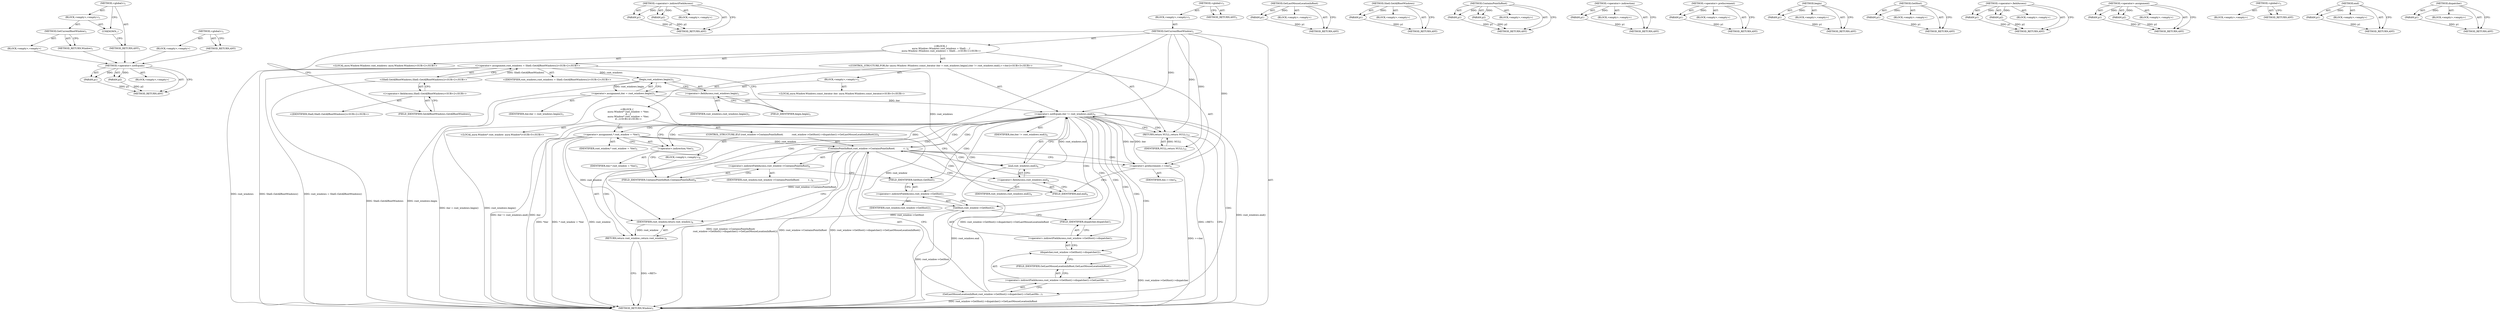 digraph "&lt;global&gt;" {
vulnerable_101 [label=<(METHOD,&lt;operator&gt;.notEquals)>];
vulnerable_102 [label=<(PARAM,p1)>];
vulnerable_103 [label=<(PARAM,p2)>];
vulnerable_104 [label=<(BLOCK,&lt;empty&gt;,&lt;empty&gt;)>];
vulnerable_105 [label=<(METHOD_RETURN,ANY)>];
vulnerable_123 [label=<(METHOD,&lt;operator&gt;.indirectFieldAccess)>];
vulnerable_124 [label=<(PARAM,p1)>];
vulnerable_125 [label=<(PARAM,p2)>];
vulnerable_126 [label=<(BLOCK,&lt;empty&gt;,&lt;empty&gt;)>];
vulnerable_127 [label=<(METHOD_RETURN,ANY)>];
vulnerable_6 [label=<(METHOD,&lt;global&gt;)<SUB>1</SUB>>];
vulnerable_7 [label=<(BLOCK,&lt;empty&gt;,&lt;empty&gt;)<SUB>1</SUB>>];
vulnerable_8 [label=<(METHOD,GetCurrentRootWindow)<SUB>1</SUB>>];
vulnerable_9 [label="<(BLOCK,{
  aura::Window::Windows root_windows = Shell:...,{
  aura::Window::Windows root_windows = Shell:...)<SUB>1</SUB>>"];
vulnerable_10 [label="<(LOCAL,aura.Window.Windows root_windows: aura.Window.Windows)<SUB>2</SUB>>"];
vulnerable_11 [label="<(&lt;operator&gt;.assignment,root_windows = Shell::GetAllRootWindows())<SUB>2</SUB>>"];
vulnerable_12 [label="<(IDENTIFIER,root_windows,root_windows = Shell::GetAllRootWindows())<SUB>2</SUB>>"];
vulnerable_13 [label="<(Shell.GetAllRootWindows,Shell::GetAllRootWindows())<SUB>2</SUB>>"];
vulnerable_14 [label="<(&lt;operator&gt;.fieldAccess,Shell::GetAllRootWindows)<SUB>2</SUB>>"];
vulnerable_15 [label="<(IDENTIFIER,Shell,Shell::GetAllRootWindows())<SUB>2</SUB>>"];
vulnerable_16 [label=<(FIELD_IDENTIFIER,GetAllRootWindows,GetAllRootWindows)<SUB>2</SUB>>];
vulnerable_17 [label="<(CONTROL_STRUCTURE,FOR,for (aura::Window::Windows::const_iterator iter = root_windows.begin();iter != root_windows.end();++iter))<SUB>3</SUB>>"];
vulnerable_18 [label=<(BLOCK,&lt;empty&gt;,&lt;empty&gt;)<SUB>3</SUB>>];
vulnerable_19 [label="<(LOCAL,aura.Window.Windows.const_iterator iter: aura.Window.Windows.const_iterator)<SUB>3</SUB>>"];
vulnerable_20 [label=<(&lt;operator&gt;.assignment,iter = root_windows.begin())<SUB>3</SUB>>];
vulnerable_21 [label=<(IDENTIFIER,iter,iter = root_windows.begin())<SUB>3</SUB>>];
vulnerable_22 [label=<(begin,root_windows.begin())<SUB>3</SUB>>];
vulnerable_23 [label=<(&lt;operator&gt;.fieldAccess,root_windows.begin)<SUB>3</SUB>>];
vulnerable_24 [label=<(IDENTIFIER,root_windows,root_windows.begin())<SUB>3</SUB>>];
vulnerable_25 [label=<(FIELD_IDENTIFIER,begin,begin)<SUB>3</SUB>>];
vulnerable_26 [label=<(&lt;operator&gt;.notEquals,iter != root_windows.end())<SUB>4</SUB>>];
vulnerable_27 [label=<(IDENTIFIER,iter,iter != root_windows.end())<SUB>4</SUB>>];
vulnerable_28 [label=<(end,root_windows.end())<SUB>4</SUB>>];
vulnerable_29 [label=<(&lt;operator&gt;.fieldAccess,root_windows.end)<SUB>4</SUB>>];
vulnerable_30 [label=<(IDENTIFIER,root_windows,root_windows.end())<SUB>4</SUB>>];
vulnerable_31 [label=<(FIELD_IDENTIFIER,end,end)<SUB>4</SUB>>];
vulnerable_32 [label=<(&lt;operator&gt;.preIncrement,++iter)<SUB>4</SUB>>];
vulnerable_33 [label=<(IDENTIFIER,iter,++iter)<SUB>4</SUB>>];
vulnerable_34 [label="<(BLOCK,{
    aura::Window* root_window = *iter;
    if...,{
    aura::Window* root_window = *iter;
    if...)<SUB>4</SUB>>"];
vulnerable_35 [label="<(LOCAL,aura.Window* root_window: aura.Window*)<SUB>5</SUB>>"];
vulnerable_36 [label=<(&lt;operator&gt;.assignment,* root_window = *iter)<SUB>5</SUB>>];
vulnerable_37 [label=<(IDENTIFIER,root_window,* root_window = *iter)<SUB>5</SUB>>];
vulnerable_38 [label=<(&lt;operator&gt;.indirection,*iter)<SUB>5</SUB>>];
vulnerable_39 [label=<(IDENTIFIER,iter,* root_window = *iter)<SUB>5</SUB>>];
vulnerable_40 [label=<(CONTROL_STRUCTURE,IF,if (root_window-&gt;ContainsPointInRoot(
            root_window-&gt;GetHost()-&gt;dispatcher()-&gt;GetLastMouseLocationInRoot())))<SUB>6</SUB>>];
vulnerable_41 [label=<(ContainsPointInRoot,root_window-&gt;ContainsPointInRoot(
            r...)<SUB>6</SUB>>];
vulnerable_42 [label=<(&lt;operator&gt;.indirectFieldAccess,root_window-&gt;ContainsPointInRoot)<SUB>6</SUB>>];
vulnerable_43 [label=<(IDENTIFIER,root_window,root_window-&gt;ContainsPointInRoot(
            r...)<SUB>6</SUB>>];
vulnerable_44 [label=<(FIELD_IDENTIFIER,ContainsPointInRoot,ContainsPointInRoot)<SUB>6</SUB>>];
vulnerable_45 [label=<(GetLastMouseLocationInRoot,root_window-&gt;GetHost()-&gt;dispatcher()-&gt;GetLastMo...)<SUB>7</SUB>>];
vulnerable_46 [label=<(&lt;operator&gt;.indirectFieldAccess,root_window-&gt;GetHost()-&gt;dispatcher()-&gt;GetLastMo...)<SUB>7</SUB>>];
vulnerable_47 [label=<(dispatcher,root_window-&gt;GetHost()-&gt;dispatcher())<SUB>7</SUB>>];
vulnerable_48 [label=<(&lt;operator&gt;.indirectFieldAccess,root_window-&gt;GetHost()-&gt;dispatcher)<SUB>7</SUB>>];
vulnerable_49 [label=<(GetHost,root_window-&gt;GetHost())<SUB>7</SUB>>];
vulnerable_50 [label=<(&lt;operator&gt;.indirectFieldAccess,root_window-&gt;GetHost)<SUB>7</SUB>>];
vulnerable_51 [label=<(IDENTIFIER,root_window,root_window-&gt;GetHost())<SUB>7</SUB>>];
vulnerable_52 [label=<(FIELD_IDENTIFIER,GetHost,GetHost)<SUB>7</SUB>>];
vulnerable_53 [label=<(FIELD_IDENTIFIER,dispatcher,dispatcher)<SUB>7</SUB>>];
vulnerable_54 [label=<(FIELD_IDENTIFIER,GetLastMouseLocationInRoot,GetLastMouseLocationInRoot)<SUB>7</SUB>>];
vulnerable_55 [label=<(BLOCK,&lt;empty&gt;,&lt;empty&gt;)<SUB>8</SUB>>];
vulnerable_56 [label=<(RETURN,return root_window;,return root_window;)<SUB>8</SUB>>];
vulnerable_57 [label=<(IDENTIFIER,root_window,return root_window;)<SUB>8</SUB>>];
vulnerable_58 [label=<(RETURN,return NULL;,return NULL;)<SUB>10</SUB>>];
vulnerable_59 [label=<(IDENTIFIER,NULL,return NULL;)<SUB>10</SUB>>];
vulnerable_60 [label=<(METHOD_RETURN,Window)<SUB>1</SUB>>];
vulnerable_62 [label=<(METHOD_RETURN,ANY)<SUB>1</SUB>>];
vulnerable_128 [label=<(METHOD,GetLastMouseLocationInRoot)>];
vulnerable_129 [label=<(PARAM,p1)>];
vulnerable_130 [label=<(BLOCK,&lt;empty&gt;,&lt;empty&gt;)>];
vulnerable_131 [label=<(METHOD_RETURN,ANY)>];
vulnerable_88 [label=<(METHOD,Shell.GetAllRootWindows)>];
vulnerable_89 [label=<(PARAM,p1)>];
vulnerable_90 [label=<(BLOCK,&lt;empty&gt;,&lt;empty&gt;)>];
vulnerable_91 [label=<(METHOD_RETURN,ANY)>];
vulnerable_118 [label=<(METHOD,ContainsPointInRoot)>];
vulnerable_119 [label=<(PARAM,p1)>];
vulnerable_120 [label=<(PARAM,p2)>];
vulnerable_121 [label=<(BLOCK,&lt;empty&gt;,&lt;empty&gt;)>];
vulnerable_122 [label=<(METHOD_RETURN,ANY)>];
vulnerable_114 [label=<(METHOD,&lt;operator&gt;.indirection)>];
vulnerable_115 [label=<(PARAM,p1)>];
vulnerable_116 [label=<(BLOCK,&lt;empty&gt;,&lt;empty&gt;)>];
vulnerable_117 [label=<(METHOD_RETURN,ANY)>];
vulnerable_110 [label=<(METHOD,&lt;operator&gt;.preIncrement)>];
vulnerable_111 [label=<(PARAM,p1)>];
vulnerable_112 [label=<(BLOCK,&lt;empty&gt;,&lt;empty&gt;)>];
vulnerable_113 [label=<(METHOD_RETURN,ANY)>];
vulnerable_97 [label=<(METHOD,begin)>];
vulnerable_98 [label=<(PARAM,p1)>];
vulnerable_99 [label=<(BLOCK,&lt;empty&gt;,&lt;empty&gt;)>];
vulnerable_100 [label=<(METHOD_RETURN,ANY)>];
vulnerable_136 [label=<(METHOD,GetHost)>];
vulnerable_137 [label=<(PARAM,p1)>];
vulnerable_138 [label=<(BLOCK,&lt;empty&gt;,&lt;empty&gt;)>];
vulnerable_139 [label=<(METHOD_RETURN,ANY)>];
vulnerable_92 [label=<(METHOD,&lt;operator&gt;.fieldAccess)>];
vulnerable_93 [label=<(PARAM,p1)>];
vulnerable_94 [label=<(PARAM,p2)>];
vulnerable_95 [label=<(BLOCK,&lt;empty&gt;,&lt;empty&gt;)>];
vulnerable_96 [label=<(METHOD_RETURN,ANY)>];
vulnerable_83 [label=<(METHOD,&lt;operator&gt;.assignment)>];
vulnerable_84 [label=<(PARAM,p1)>];
vulnerable_85 [label=<(PARAM,p2)>];
vulnerable_86 [label=<(BLOCK,&lt;empty&gt;,&lt;empty&gt;)>];
vulnerable_87 [label=<(METHOD_RETURN,ANY)>];
vulnerable_77 [label=<(METHOD,&lt;global&gt;)<SUB>1</SUB>>];
vulnerable_78 [label=<(BLOCK,&lt;empty&gt;,&lt;empty&gt;)>];
vulnerable_79 [label=<(METHOD_RETURN,ANY)>];
vulnerable_106 [label=<(METHOD,end)>];
vulnerable_107 [label=<(PARAM,p1)>];
vulnerable_108 [label=<(BLOCK,&lt;empty&gt;,&lt;empty&gt;)>];
vulnerable_109 [label=<(METHOD_RETURN,ANY)>];
vulnerable_132 [label=<(METHOD,dispatcher)>];
vulnerable_133 [label=<(PARAM,p1)>];
vulnerable_134 [label=<(BLOCK,&lt;empty&gt;,&lt;empty&gt;)>];
vulnerable_135 [label=<(METHOD_RETURN,ANY)>];
fixed_6 [label=<(METHOD,&lt;global&gt;)<SUB>1</SUB>>];
fixed_7 [label=<(BLOCK,&lt;empty&gt;,&lt;empty&gt;)<SUB>1</SUB>>];
fixed_8 [label=<(METHOD,GetCurrentRootWindow)<SUB>1</SUB>>];
fixed_9 [label=<(BLOCK,&lt;empty&gt;,&lt;empty&gt;)>];
fixed_10 [label=<(METHOD_RETURN,Window)<SUB>1</SUB>>];
fixed_12 [label=<(UNKNOWN,,)>];
fixed_13 [label=<(METHOD_RETURN,ANY)<SUB>1</SUB>>];
fixed_22 [label=<(METHOD,&lt;global&gt;)<SUB>1</SUB>>];
fixed_23 [label=<(BLOCK,&lt;empty&gt;,&lt;empty&gt;)>];
fixed_24 [label=<(METHOD_RETURN,ANY)>];
vulnerable_101 -> vulnerable_102  [key=0, label="AST: "];
vulnerable_101 -> vulnerable_102  [key=1, label="DDG: "];
vulnerable_101 -> vulnerable_104  [key=0, label="AST: "];
vulnerable_101 -> vulnerable_103  [key=0, label="AST: "];
vulnerable_101 -> vulnerable_103  [key=1, label="DDG: "];
vulnerable_101 -> vulnerable_105  [key=0, label="AST: "];
vulnerable_101 -> vulnerable_105  [key=1, label="CFG: "];
vulnerable_102 -> vulnerable_105  [key=0, label="DDG: p1"];
vulnerable_103 -> vulnerable_105  [key=0, label="DDG: p2"];
vulnerable_123 -> vulnerable_124  [key=0, label="AST: "];
vulnerable_123 -> vulnerable_124  [key=1, label="DDG: "];
vulnerable_123 -> vulnerable_126  [key=0, label="AST: "];
vulnerable_123 -> vulnerable_125  [key=0, label="AST: "];
vulnerable_123 -> vulnerable_125  [key=1, label="DDG: "];
vulnerable_123 -> vulnerable_127  [key=0, label="AST: "];
vulnerable_123 -> vulnerable_127  [key=1, label="CFG: "];
vulnerable_124 -> vulnerable_127  [key=0, label="DDG: p1"];
vulnerable_125 -> vulnerable_127  [key=0, label="DDG: p2"];
vulnerable_6 -> vulnerable_7  [key=0, label="AST: "];
vulnerable_6 -> vulnerable_62  [key=0, label="AST: "];
vulnerable_6 -> vulnerable_62  [key=1, label="CFG: "];
vulnerable_7 -> vulnerable_8  [key=0, label="AST: "];
vulnerable_8 -> vulnerable_9  [key=0, label="AST: "];
vulnerable_8 -> vulnerable_60  [key=0, label="AST: "];
vulnerable_8 -> vulnerable_16  [key=0, label="CFG: "];
vulnerable_8 -> vulnerable_58  [key=0, label="DDG: "];
vulnerable_8 -> vulnerable_59  [key=0, label="DDG: "];
vulnerable_8 -> vulnerable_26  [key=0, label="DDG: "];
vulnerable_8 -> vulnerable_32  [key=0, label="DDG: "];
vulnerable_8 -> vulnerable_57  [key=0, label="DDG: "];
vulnerable_9 -> vulnerable_10  [key=0, label="AST: "];
vulnerable_9 -> vulnerable_11  [key=0, label="AST: "];
vulnerable_9 -> vulnerable_17  [key=0, label="AST: "];
vulnerable_9 -> vulnerable_58  [key=0, label="AST: "];
vulnerable_11 -> vulnerable_12  [key=0, label="AST: "];
vulnerable_11 -> vulnerable_13  [key=0, label="AST: "];
vulnerable_11 -> vulnerable_25  [key=0, label="CFG: "];
vulnerable_11 -> vulnerable_60  [key=0, label="DDG: root_windows"];
vulnerable_11 -> vulnerable_60  [key=1, label="DDG: Shell::GetAllRootWindows()"];
vulnerable_11 -> vulnerable_60  [key=2, label="DDG: root_windows = Shell::GetAllRootWindows()"];
vulnerable_11 -> vulnerable_28  [key=0, label="DDG: root_windows"];
vulnerable_11 -> vulnerable_22  [key=0, label="DDG: root_windows"];
vulnerable_13 -> vulnerable_14  [key=0, label="AST: "];
vulnerable_13 -> vulnerable_11  [key=0, label="CFG: "];
vulnerable_13 -> vulnerable_11  [key=1, label="DDG: Shell::GetAllRootWindows"];
vulnerable_13 -> vulnerable_60  [key=0, label="DDG: Shell::GetAllRootWindows"];
vulnerable_14 -> vulnerable_15  [key=0, label="AST: "];
vulnerable_14 -> vulnerable_16  [key=0, label="AST: "];
vulnerable_14 -> vulnerable_13  [key=0, label="CFG: "];
vulnerable_16 -> vulnerable_14  [key=0, label="CFG: "];
vulnerable_17 -> vulnerable_18  [key=0, label="AST: "];
vulnerable_17 -> vulnerable_26  [key=0, label="AST: "];
vulnerable_17 -> vulnerable_32  [key=0, label="AST: "];
vulnerable_17 -> vulnerable_34  [key=0, label="AST: "];
vulnerable_18 -> vulnerable_19  [key=0, label="AST: "];
vulnerable_18 -> vulnerable_20  [key=0, label="AST: "];
vulnerable_20 -> vulnerable_21  [key=0, label="AST: "];
vulnerable_20 -> vulnerable_22  [key=0, label="AST: "];
vulnerable_20 -> vulnerable_31  [key=0, label="CFG: "];
vulnerable_20 -> vulnerable_60  [key=0, label="DDG: root_windows.begin()"];
vulnerable_20 -> vulnerable_60  [key=1, label="DDG: iter = root_windows.begin()"];
vulnerable_20 -> vulnerable_26  [key=0, label="DDG: iter"];
vulnerable_22 -> vulnerable_23  [key=0, label="AST: "];
vulnerable_22 -> vulnerable_20  [key=0, label="CFG: "];
vulnerable_22 -> vulnerable_20  [key=1, label="DDG: root_windows.begin"];
vulnerable_22 -> vulnerable_60  [key=0, label="DDG: root_windows.begin"];
vulnerable_23 -> vulnerable_24  [key=0, label="AST: "];
vulnerable_23 -> vulnerable_25  [key=0, label="AST: "];
vulnerable_23 -> vulnerable_22  [key=0, label="CFG: "];
vulnerable_25 -> vulnerable_23  [key=0, label="CFG: "];
vulnerable_26 -> vulnerable_27  [key=0, label="AST: "];
vulnerable_26 -> vulnerable_28  [key=0, label="AST: "];
vulnerable_26 -> vulnerable_38  [key=0, label="CFG: "];
vulnerable_26 -> vulnerable_38  [key=1, label="CDG: "];
vulnerable_26 -> vulnerable_58  [key=0, label="CFG: "];
vulnerable_26 -> vulnerable_58  [key=1, label="CDG: "];
vulnerable_26 -> vulnerable_60  [key=0, label="DDG: iter"];
vulnerable_26 -> vulnerable_60  [key=1, label="DDG: root_windows.end()"];
vulnerable_26 -> vulnerable_60  [key=2, label="DDG: iter != root_windows.end()"];
vulnerable_26 -> vulnerable_32  [key=0, label="DDG: iter"];
vulnerable_26 -> vulnerable_47  [key=0, label="CDG: "];
vulnerable_26 -> vulnerable_48  [key=0, label="CDG: "];
vulnerable_26 -> vulnerable_49  [key=0, label="CDG: "];
vulnerable_26 -> vulnerable_42  [key=0, label="CDG: "];
vulnerable_26 -> vulnerable_36  [key=0, label="CDG: "];
vulnerable_26 -> vulnerable_52  [key=0, label="CDG: "];
vulnerable_26 -> vulnerable_46  [key=0, label="CDG: "];
vulnerable_26 -> vulnerable_53  [key=0, label="CDG: "];
vulnerable_26 -> vulnerable_41  [key=0, label="CDG: "];
vulnerable_26 -> vulnerable_45  [key=0, label="CDG: "];
vulnerable_26 -> vulnerable_50  [key=0, label="CDG: "];
vulnerable_26 -> vulnerable_44  [key=0, label="CDG: "];
vulnerable_26 -> vulnerable_54  [key=0, label="CDG: "];
vulnerable_28 -> vulnerable_29  [key=0, label="AST: "];
vulnerable_28 -> vulnerable_26  [key=0, label="CFG: "];
vulnerable_28 -> vulnerable_26  [key=1, label="DDG: root_windows.end"];
vulnerable_28 -> vulnerable_60  [key=0, label="DDG: root_windows.end"];
vulnerable_29 -> vulnerable_30  [key=0, label="AST: "];
vulnerable_29 -> vulnerable_31  [key=0, label="AST: "];
vulnerable_29 -> vulnerable_28  [key=0, label="CFG: "];
vulnerable_31 -> vulnerable_29  [key=0, label="CFG: "];
vulnerable_32 -> vulnerable_33  [key=0, label="AST: "];
vulnerable_32 -> vulnerable_31  [key=0, label="CFG: "];
vulnerable_32 -> vulnerable_60  [key=0, label="DDG: ++iter"];
vulnerable_32 -> vulnerable_26  [key=0, label="DDG: iter"];
vulnerable_34 -> vulnerable_35  [key=0, label="AST: "];
vulnerable_34 -> vulnerable_36  [key=0, label="AST: "];
vulnerable_34 -> vulnerable_40  [key=0, label="AST: "];
vulnerable_36 -> vulnerable_37  [key=0, label="AST: "];
vulnerable_36 -> vulnerable_38  [key=0, label="AST: "];
vulnerable_36 -> vulnerable_44  [key=0, label="CFG: "];
vulnerable_36 -> vulnerable_60  [key=0, label="DDG: root_window"];
vulnerable_36 -> vulnerable_60  [key=1, label="DDG: *iter"];
vulnerable_36 -> vulnerable_60  [key=2, label="DDG: * root_window = *iter"];
vulnerable_36 -> vulnerable_41  [key=0, label="DDG: root_window"];
vulnerable_36 -> vulnerable_57  [key=0, label="DDG: root_window"];
vulnerable_36 -> vulnerable_49  [key=0, label="DDG: root_window"];
vulnerable_38 -> vulnerable_39  [key=0, label="AST: "];
vulnerable_38 -> vulnerable_36  [key=0, label="CFG: "];
vulnerable_40 -> vulnerable_41  [key=0, label="AST: "];
vulnerable_40 -> vulnerable_55  [key=0, label="AST: "];
vulnerable_41 -> vulnerable_42  [key=0, label="AST: "];
vulnerable_41 -> vulnerable_45  [key=0, label="AST: "];
vulnerable_41 -> vulnerable_56  [key=0, label="CFG: "];
vulnerable_41 -> vulnerable_56  [key=1, label="CDG: "];
vulnerable_41 -> vulnerable_32  [key=0, label="CFG: "];
vulnerable_41 -> vulnerable_32  [key=1, label="CDG: "];
vulnerable_41 -> vulnerable_60  [key=0, label="DDG: root_window-&gt;ContainsPointInRoot"];
vulnerable_41 -> vulnerable_60  [key=1, label="DDG: root_window-&gt;GetHost()-&gt;dispatcher()-&gt;GetLastMouseLocationInRoot()"];
vulnerable_41 -> vulnerable_60  [key=2, label="DDG: root_window-&gt;ContainsPointInRoot(
            root_window-&gt;GetHost()-&gt;dispatcher()-&gt;GetLastMouseLocationInRoot())"];
vulnerable_41 -> vulnerable_57  [key=0, label="DDG: root_window-&gt;ContainsPointInRoot"];
vulnerable_41 -> vulnerable_26  [key=0, label="CDG: "];
vulnerable_41 -> vulnerable_28  [key=0, label="CDG: "];
vulnerable_41 -> vulnerable_29  [key=0, label="CDG: "];
vulnerable_41 -> vulnerable_31  [key=0, label="CDG: "];
vulnerable_42 -> vulnerable_43  [key=0, label="AST: "];
vulnerable_42 -> vulnerable_44  [key=0, label="AST: "];
vulnerable_42 -> vulnerable_52  [key=0, label="CFG: "];
vulnerable_44 -> vulnerable_42  [key=0, label="CFG: "];
vulnerable_45 -> vulnerable_46  [key=0, label="AST: "];
vulnerable_45 -> vulnerable_41  [key=0, label="CFG: "];
vulnerable_45 -> vulnerable_41  [key=1, label="DDG: root_window-&gt;GetHost()-&gt;dispatcher()-&gt;GetLastMouseLocationInRoot"];
vulnerable_45 -> vulnerable_60  [key=0, label="DDG: root_window-&gt;GetHost()-&gt;dispatcher()-&gt;GetLastMouseLocationInRoot"];
vulnerable_46 -> vulnerable_47  [key=0, label="AST: "];
vulnerable_46 -> vulnerable_54  [key=0, label="AST: "];
vulnerable_46 -> vulnerable_45  [key=0, label="CFG: "];
vulnerable_47 -> vulnerable_48  [key=0, label="AST: "];
vulnerable_47 -> vulnerable_54  [key=0, label="CFG: "];
vulnerable_47 -> vulnerable_60  [key=0, label="DDG: root_window-&gt;GetHost()-&gt;dispatcher"];
vulnerable_48 -> vulnerable_49  [key=0, label="AST: "];
vulnerable_48 -> vulnerable_53  [key=0, label="AST: "];
vulnerable_48 -> vulnerable_47  [key=0, label="CFG: "];
vulnerable_49 -> vulnerable_50  [key=0, label="AST: "];
vulnerable_49 -> vulnerable_53  [key=0, label="CFG: "];
vulnerable_49 -> vulnerable_60  [key=0, label="DDG: root_window-&gt;GetHost"];
vulnerable_49 -> vulnerable_57  [key=0, label="DDG: root_window-&gt;GetHost"];
vulnerable_50 -> vulnerable_51  [key=0, label="AST: "];
vulnerable_50 -> vulnerable_52  [key=0, label="AST: "];
vulnerable_50 -> vulnerable_49  [key=0, label="CFG: "];
vulnerable_52 -> vulnerable_50  [key=0, label="CFG: "];
vulnerable_53 -> vulnerable_48  [key=0, label="CFG: "];
vulnerable_54 -> vulnerable_46  [key=0, label="CFG: "];
vulnerable_55 -> vulnerable_56  [key=0, label="AST: "];
vulnerable_56 -> vulnerable_57  [key=0, label="AST: "];
vulnerable_56 -> vulnerable_60  [key=0, label="CFG: "];
vulnerable_56 -> vulnerable_60  [key=1, label="DDG: &lt;RET&gt;"];
vulnerable_57 -> vulnerable_56  [key=0, label="DDG: root_window"];
vulnerable_58 -> vulnerable_59  [key=0, label="AST: "];
vulnerable_58 -> vulnerable_60  [key=0, label="CFG: "];
vulnerable_58 -> vulnerable_60  [key=1, label="DDG: &lt;RET&gt;"];
vulnerable_59 -> vulnerable_58  [key=0, label="DDG: NULL"];
vulnerable_128 -> vulnerable_129  [key=0, label="AST: "];
vulnerable_128 -> vulnerable_129  [key=1, label="DDG: "];
vulnerable_128 -> vulnerable_130  [key=0, label="AST: "];
vulnerable_128 -> vulnerable_131  [key=0, label="AST: "];
vulnerable_128 -> vulnerable_131  [key=1, label="CFG: "];
vulnerable_129 -> vulnerable_131  [key=0, label="DDG: p1"];
vulnerable_88 -> vulnerable_89  [key=0, label="AST: "];
vulnerable_88 -> vulnerable_89  [key=1, label="DDG: "];
vulnerable_88 -> vulnerable_90  [key=0, label="AST: "];
vulnerable_88 -> vulnerable_91  [key=0, label="AST: "];
vulnerable_88 -> vulnerable_91  [key=1, label="CFG: "];
vulnerable_89 -> vulnerable_91  [key=0, label="DDG: p1"];
vulnerable_118 -> vulnerable_119  [key=0, label="AST: "];
vulnerable_118 -> vulnerable_119  [key=1, label="DDG: "];
vulnerable_118 -> vulnerable_121  [key=0, label="AST: "];
vulnerable_118 -> vulnerable_120  [key=0, label="AST: "];
vulnerable_118 -> vulnerable_120  [key=1, label="DDG: "];
vulnerable_118 -> vulnerable_122  [key=0, label="AST: "];
vulnerable_118 -> vulnerable_122  [key=1, label="CFG: "];
vulnerable_119 -> vulnerable_122  [key=0, label="DDG: p1"];
vulnerable_120 -> vulnerable_122  [key=0, label="DDG: p2"];
vulnerable_114 -> vulnerable_115  [key=0, label="AST: "];
vulnerable_114 -> vulnerable_115  [key=1, label="DDG: "];
vulnerable_114 -> vulnerable_116  [key=0, label="AST: "];
vulnerable_114 -> vulnerable_117  [key=0, label="AST: "];
vulnerable_114 -> vulnerable_117  [key=1, label="CFG: "];
vulnerable_115 -> vulnerable_117  [key=0, label="DDG: p1"];
vulnerable_110 -> vulnerable_111  [key=0, label="AST: "];
vulnerable_110 -> vulnerable_111  [key=1, label="DDG: "];
vulnerable_110 -> vulnerable_112  [key=0, label="AST: "];
vulnerable_110 -> vulnerable_113  [key=0, label="AST: "];
vulnerable_110 -> vulnerable_113  [key=1, label="CFG: "];
vulnerable_111 -> vulnerable_113  [key=0, label="DDG: p1"];
vulnerable_97 -> vulnerable_98  [key=0, label="AST: "];
vulnerable_97 -> vulnerable_98  [key=1, label="DDG: "];
vulnerable_97 -> vulnerable_99  [key=0, label="AST: "];
vulnerable_97 -> vulnerable_100  [key=0, label="AST: "];
vulnerable_97 -> vulnerable_100  [key=1, label="CFG: "];
vulnerable_98 -> vulnerable_100  [key=0, label="DDG: p1"];
vulnerable_136 -> vulnerable_137  [key=0, label="AST: "];
vulnerable_136 -> vulnerable_137  [key=1, label="DDG: "];
vulnerable_136 -> vulnerable_138  [key=0, label="AST: "];
vulnerable_136 -> vulnerable_139  [key=0, label="AST: "];
vulnerable_136 -> vulnerable_139  [key=1, label="CFG: "];
vulnerable_137 -> vulnerable_139  [key=0, label="DDG: p1"];
vulnerable_92 -> vulnerable_93  [key=0, label="AST: "];
vulnerable_92 -> vulnerable_93  [key=1, label="DDG: "];
vulnerable_92 -> vulnerable_95  [key=0, label="AST: "];
vulnerable_92 -> vulnerable_94  [key=0, label="AST: "];
vulnerable_92 -> vulnerable_94  [key=1, label="DDG: "];
vulnerable_92 -> vulnerable_96  [key=0, label="AST: "];
vulnerable_92 -> vulnerable_96  [key=1, label="CFG: "];
vulnerable_93 -> vulnerable_96  [key=0, label="DDG: p1"];
vulnerable_94 -> vulnerable_96  [key=0, label="DDG: p2"];
vulnerable_83 -> vulnerable_84  [key=0, label="AST: "];
vulnerable_83 -> vulnerable_84  [key=1, label="DDG: "];
vulnerable_83 -> vulnerable_86  [key=0, label="AST: "];
vulnerable_83 -> vulnerable_85  [key=0, label="AST: "];
vulnerable_83 -> vulnerable_85  [key=1, label="DDG: "];
vulnerable_83 -> vulnerable_87  [key=0, label="AST: "];
vulnerable_83 -> vulnerable_87  [key=1, label="CFG: "];
vulnerable_84 -> vulnerable_87  [key=0, label="DDG: p1"];
vulnerable_85 -> vulnerable_87  [key=0, label="DDG: p2"];
vulnerable_77 -> vulnerable_78  [key=0, label="AST: "];
vulnerable_77 -> vulnerable_79  [key=0, label="AST: "];
vulnerable_77 -> vulnerable_79  [key=1, label="CFG: "];
vulnerable_106 -> vulnerable_107  [key=0, label="AST: "];
vulnerable_106 -> vulnerable_107  [key=1, label="DDG: "];
vulnerable_106 -> vulnerable_108  [key=0, label="AST: "];
vulnerable_106 -> vulnerable_109  [key=0, label="AST: "];
vulnerable_106 -> vulnerable_109  [key=1, label="CFG: "];
vulnerable_107 -> vulnerable_109  [key=0, label="DDG: p1"];
vulnerable_132 -> vulnerable_133  [key=0, label="AST: "];
vulnerable_132 -> vulnerable_133  [key=1, label="DDG: "];
vulnerable_132 -> vulnerable_134  [key=0, label="AST: "];
vulnerable_132 -> vulnerable_135  [key=0, label="AST: "];
vulnerable_132 -> vulnerable_135  [key=1, label="CFG: "];
vulnerable_133 -> vulnerable_135  [key=0, label="DDG: p1"];
fixed_6 -> fixed_7  [key=0, label="AST: "];
fixed_6 -> fixed_13  [key=0, label="AST: "];
fixed_6 -> fixed_12  [key=0, label="CFG: "];
fixed_7 -> fixed_8  [key=0, label="AST: "];
fixed_7 -> fixed_12  [key=0, label="AST: "];
fixed_8 -> fixed_9  [key=0, label="AST: "];
fixed_8 -> fixed_10  [key=0, label="AST: "];
fixed_8 -> fixed_10  [key=1, label="CFG: "];
fixed_9 -> vulnerable_101  [key=0];
fixed_10 -> vulnerable_101  [key=0];
fixed_12 -> fixed_13  [key=0, label="CFG: "];
fixed_13 -> vulnerable_101  [key=0];
fixed_22 -> fixed_23  [key=0, label="AST: "];
fixed_22 -> fixed_24  [key=0, label="AST: "];
fixed_22 -> fixed_24  [key=1, label="CFG: "];
fixed_23 -> vulnerable_101  [key=0];
fixed_24 -> vulnerable_101  [key=0];
}
